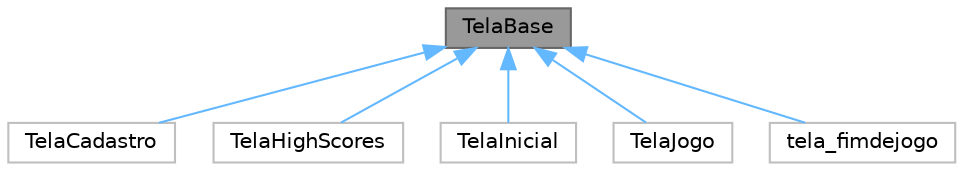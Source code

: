 digraph "TelaBase"
{
 // LATEX_PDF_SIZE
  bgcolor="transparent";
  edge [fontname=Helvetica,fontsize=10,labelfontname=Helvetica,labelfontsize=10];
  node [fontname=Helvetica,fontsize=10,shape=box,height=0.2,width=0.4];
  Node1 [id="Node000001",label="TelaBase",height=0.2,width=0.4,color="gray40", fillcolor="grey60", style="filled", fontcolor="black",tooltip=" "];
  Node1 -> Node2 [id="edge1_Node000001_Node000002",dir="back",color="steelblue1",style="solid",tooltip=" "];
  Node2 [id="Node000002",label="TelaCadastro",height=0.2,width=0.4,color="grey75", fillcolor="white", style="filled",URL="$classTelaCadastro.html",tooltip=" "];
  Node1 -> Node3 [id="edge2_Node000001_Node000003",dir="back",color="steelblue1",style="solid",tooltip=" "];
  Node3 [id="Node000003",label="TelaHighScores",height=0.2,width=0.4,color="grey75", fillcolor="white", style="filled",URL="$classTelaHighScores.html",tooltip=" "];
  Node1 -> Node4 [id="edge3_Node000001_Node000004",dir="back",color="steelblue1",style="solid",tooltip=" "];
  Node4 [id="Node000004",label="TelaInicial",height=0.2,width=0.4,color="grey75", fillcolor="white", style="filled",URL="$classTelaInicial.html",tooltip=" "];
  Node1 -> Node5 [id="edge4_Node000001_Node000005",dir="back",color="steelblue1",style="solid",tooltip=" "];
  Node5 [id="Node000005",label="TelaJogo",height=0.2,width=0.4,color="grey75", fillcolor="white", style="filled",URL="$classTelaJogo.html",tooltip=" "];
  Node1 -> Node6 [id="edge5_Node000001_Node000006",dir="back",color="steelblue1",style="solid",tooltip=" "];
  Node6 [id="Node000006",label="tela_fimdejogo",height=0.2,width=0.4,color="grey75", fillcolor="white", style="filled",URL="$classtela__fimdejogo.html",tooltip=" "];
}
